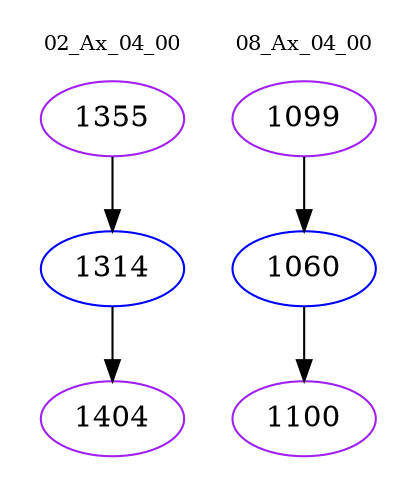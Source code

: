 digraph{
subgraph cluster_0 {
color = white
label = "02_Ax_04_00";
fontsize=10;
T0_1355 [label="1355", color="purple"]
T0_1355 -> T0_1314 [color="black"]
T0_1314 [label="1314", color="blue"]
T0_1314 -> T0_1404 [color="black"]
T0_1404 [label="1404", color="purple"]
}
subgraph cluster_1 {
color = white
label = "08_Ax_04_00";
fontsize=10;
T1_1099 [label="1099", color="purple"]
T1_1099 -> T1_1060 [color="black"]
T1_1060 [label="1060", color="blue"]
T1_1060 -> T1_1100 [color="black"]
T1_1100 [label="1100", color="purple"]
}
}
